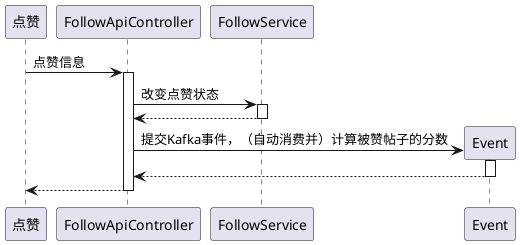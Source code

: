 @startuml
participant 点赞
点赞 -> FollowApiController : 点赞信息
activate FollowApiController
FollowApiController -> FollowService : 改变点赞状态
activate FollowService
FollowService --> FollowApiController
deactivate FollowService
create Event
FollowApiController -> Event : 提交Kafka事件，（自动消费并）计算被赞帖子的分数
activate Event
Event --> FollowApiController
deactivate Event
return
@enduml
